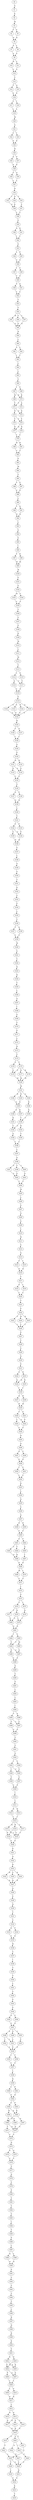 strict digraph  {
	S0 -> S1 [ label = G ];
	S1 -> S2 [ label = E ];
	S2 -> S3 [ label = M ];
	S3 -> S4 [ label = T ];
	S3 -> S5 [ label = S ];
	S4 -> S6 [ label = N ];
	S5 -> S6 [ label = N ];
	S6 -> S7 [ label = A ];
	S6 -> S8 [ label = L ];
	S7 -> S9 [ label = S ];
	S8 -> S9 [ label = S ];
	S9 -> S10 [ label = H ];
	S9 -> S11 [ label = L ];
	S10 -> S12 [ label = V ];
	S11 -> S12 [ label = V ];
	S12 -> S13 [ label = T ];
	S13 -> S14 [ label = T ];
	S13 -> S15 [ label = A ];
	S14 -> S16 [ label = F ];
	S15 -> S16 [ label = F ];
	S16 -> S17 [ label = L ];
	S16 -> S18 [ label = I ];
	S17 -> S19 [ label = L ];
	S18 -> S19 [ label = L ];
	S19 -> S20 [ label = M ];
	S20 -> S21 [ label = G ];
	S21 -> S22 [ label = L ];
	S21 -> S23 [ label = I ];
	S22 -> S24 [ label = P ];
	S23 -> S24 [ label = P ];
	S24 -> S25 [ label = H ];
	S25 -> S26 [ label = A ];
	S25 -> S27 [ label = P ];
	S26 -> S28 [ label = P ];
	S27 -> S28 [ label = P ];
	S28 -> S29 [ label = V ];
	S28 -> S30 [ label = A ];
	S29 -> S31 [ label = L ];
	S30 -> S31 [ label = L ];
	S31 -> S32 [ label = D ];
	S32 -> S33 [ label = I ];
	S32 -> S34 [ label = A ];
	S32 -> S35 [ label = T ];
	S33 -> S36 [ label = P ];
	S34 -> S36 [ label = P ];
	S35 -> S37 [ label = T ];
	S36 -> S38 [ label = L ];
	S37 -> S38 [ label = L ];
	S38 -> S39 [ label = F ];
	S39 -> S40 [ label = G ];
	S39 -> S41 [ label = E ];
	S40 -> S42 [ label = I ];
	S41 -> S42 [ label = I ];
	S42 -> S43 [ label = F ];
	S43 -> S44 [ label = L ];
	S43 -> S45 [ label = F ];
	S44 -> S46 [ label = V ];
	S45 -> S46 [ label = V ];
	S46 -> S47 [ label = I ];
	S46 -> S48 [ label = V ];
	S47 -> S49 [ label = Y ];
	S48 -> S49 [ label = Y ];
	S49 -> S50 [ label = V ];
	S49 -> S51 [ label = A ];
	S50 -> S52 [ label = L ];
	S51 -> S52 [ label = L ];
	S52 -> S53 [ label = T ];
	S53 -> S54 [ label = V ];
	S54 -> S55 [ label = M ];
	S54 -> S56 [ label = V ];
	S54 -> S57 [ label = L ];
	S55 -> S58 [ label = G ];
	S56 -> S58 [ label = G ];
	S57 -> S58 [ label = G ];
	S58 -> S59 [ label = N ];
	S59 -> S60 [ label = L ];
	S60 -> S61 [ label = V ];
	S60 -> S62 [ label = L ];
	S61 -> S63 [ label = I ];
	S62 -> S63 [ label = I ];
	S63 -> S64 [ label = L ];
	S64 -> S65 [ label = L ];
	S65 -> S66 [ label = V ];
	S66 -> S67 [ label = I ];
	S66 -> S68 [ label = V ];
	S67 -> S69 [ label = M ];
	S67 -> S70 [ label = R ];
	S68 -> S70 [ label = R ];
	S69 -> S71 [ label = V ];
	S70 -> S72 [ label = A ];
	S70 -> S71 [ label = V ];
	S71 -> S73 [ label = N ];
	S71 -> S74 [ label = D ];
	S72 -> S74 [ label = D ];
	S73 -> S75 [ label = C ];
	S73 -> S76 [ label = S ];
	S74 -> S76 [ label = S ];
	S75 -> S77 [ label = H ];
	S76 -> S77 [ label = H ];
	S76 -> S78 [ label = N ];
	S77 -> S79 [ label = L ];
	S78 -> S79 [ label = L ];
	S79 -> S80 [ label = H ];
	S79 -> S81 [ label = R ];
	S80 -> S82 [ label = T ];
	S81 -> S82 [ label = T ];
	S82 -> S83 [ label = P ];
	S83 -> S84 [ label = M ];
	S84 -> S85 [ label = Y ];
	S85 -> S86 [ label = Y ];
	S85 -> S87 [ label = S ];
	S86 -> S88 [ label = F ];
	S87 -> S88 [ label = F ];
	S88 -> S89 [ label = L ];
	S89 -> S90 [ label = T ];
	S89 -> S91 [ label = A ];
	S90 -> S92 [ label = N ];
	S91 -> S92 [ label = N ];
	S92 -> S93 [ label = L ];
	S93 -> S94 [ label = S ];
	S94 -> S95 [ label = F ];
	S95 -> S96 [ label = I ];
	S96 -> S97 [ label = Y ];
	S96 -> S98 [ label = D ];
	S97 -> S99 [ label = M ];
	S98 -> S99 [ label = M ];
	S99 -> S100 [ label = W ];
	S100 -> S101 [ label = F ];
	S101 -> S102 [ label = S ];
	S102 -> S103 [ label = M ];
	S102 -> S104 [ label = T ];
	S103 -> S105 [ label = V ];
	S104 -> S105 [ label = V ];
	S105 -> S106 [ label = T ];
	S106 -> S107 [ label = V ];
	S107 -> S108 [ label = P ];
	S108 -> S109 [ label = K ];
	S109 -> S110 [ label = M ];
	S110 -> S111 [ label = L ];
	S111 -> S112 [ label = M ];
	S112 -> S113 [ label = T ];
	S113 -> S114 [ label = L ];
	S113 -> S115 [ label = F ];
	S114 -> S116 [ label = A ];
	S114 -> S117 [ label = V ];
	S115 -> S117 [ label = V ];
	S116 -> S118 [ label = S ];
	S117 -> S118 [ label = S ];
	S118 -> S119 [ label = P ];
	S119 -> S120 [ label = G ];
	S119 -> S121 [ label = S ];
	S119 -> S122 [ label = R ];
	S119 -> S123 [ label = E ];
	S120 -> S124 [ label = G ];
	S121 -> S124 [ label = G ];
	S122 -> S124 [ label = G ];
	S123 -> S124 [ label = G ];
	S124 -> S125 [ label = R ];
	S125 -> S126 [ label = T ];
	S125 -> S127 [ label = A ];
	S126 -> S128 [ label = I ];
	S127 -> S128 [ label = I ];
	S128 -> S129 [ label = S ];
	S129 -> S130 [ label = F ];
	S130 -> S131 [ label = H ];
	S130 -> S132 [ label = N ];
	S131 -> S133 [ label = G ];
	S131 -> S134 [ label = S ];
	S132 -> S134 [ label = S ];
	S133 -> S135 [ label = C ];
	S134 -> S135 [ label = C ];
	S135 -> S136 [ label = V ];
	S136 -> S137 [ label = A ];
	S136 -> S138 [ label = V ];
	S137 -> S139 [ label = Q ];
	S138 -> S139 [ label = Q ];
	S139 -> S140 [ label = L ];
	S140 -> S141 [ label = Y ];
	S141 -> S142 [ label = S ];
	S141 -> S143 [ label = F ];
	S142 -> S144 [ label = F ];
	S142 -> S145 [ label = S ];
	S143 -> S144 [ label = F ];
	S144 -> S146 [ label = H ];
	S145 -> S146 [ label = H ];
	S146 -> S147 [ label = F ];
	S147 -> S148 [ label = L ];
	S148 -> S149 [ label = G ];
	S149 -> S150 [ label = S ];
	S150 -> S151 [ label = T ];
	S151 -> S152 [ label = E ];
	S152 -> S153 [ label = C ];
	S153 -> S154 [ label = F ];
	S154 -> S155 [ label = L ];
	S155 -> S156 [ label = Y ];
	S156 -> S157 [ label = T ];
	S156 -> S158 [ label = A ];
	S157 -> S159 [ label = V ];
	S158 -> S159 [ label = V ];
	S159 -> S160 [ label = M ];
	S160 -> S161 [ label = S ];
	S161 -> S162 [ label = Y ];
	S162 -> S163 [ label = D ];
	S163 -> S164 [ label = R ];
	S164 -> S165 [ label = Y ];
	S165 -> S166 [ label = L ];
	S166 -> S167 [ label = A ];
	S167 -> S168 [ label = I ];
	S168 -> S169 [ label = S ];
	S169 -> S170 [ label = Y ];
	S170 -> S171 [ label = P ];
	S171 -> S172 [ label = L ];
	S172 -> S173 [ label = R ];
	S173 -> S174 [ label = Y ];
	S174 -> S175 [ label = T ];
	S174 -> S176 [ label = S ];
	S175 -> S177 [ label = N ];
	S175 -> S178 [ label = R ];
	S175 -> S179 [ label = S ];
	S176 -> S179 [ label = S ];
	S177 -> S180 [ label = M ];
	S178 -> S180 [ label = M ];
	S179 -> S180 [ label = M ];
	S180 -> S181 [ label = M ];
	S181 -> S182 [ label = R ];
	S181 -> S183 [ label = N ];
	S181 -> S184 [ label = S ];
	S182 -> S185 [ label = G ];
	S183 -> S185 [ label = G ];
	S184 -> S186 [ label = K ];
	S185 -> S187 [ label = R ];
	S185 -> S188 [ label = S ];
	S186 -> S189 [ label = K ];
	S187 -> S190 [ label = T ];
	S188 -> S191 [ label = R ];
	S189 -> S190 [ label = T ];
	S190 -> S192 [ label = C ];
	S190 -> S193 [ label = R ];
	S191 -> S192 [ label = C ];
	S192 -> S194 [ label = A ];
	S193 -> S195 [ label = T ];
	S194 -> S196 [ label = L ];
	S195 -> S196 [ label = L ];
	S196 -> S197 [ label = L ];
	S197 -> S198 [ label = A ];
	S198 -> S199 [ label = T ];
	S198 -> S200 [ label = I ];
	S198 -> S201 [ label = S ];
	S199 -> S202 [ label = S ];
	S200 -> S203 [ label = G ];
	S201 -> S202 [ label = S ];
	S202 -> S204 [ label = T ];
	S203 -> S204 [ label = T ];
	S204 -> S205 [ label = W ];
	S205 -> S206 [ label = L ];
	S206 -> S207 [ label = S ];
	S207 -> S208 [ label = G ];
	S208 -> S209 [ label = S ];
	S209 -> S210 [ label = L ];
	S210 -> S211 [ label = H ];
	S211 -> S212 [ label = S ];
	S212 -> S213 [ label = A ];
	S213 -> S214 [ label = V ];
	S213 -> S215 [ label = I ];
	S214 -> S216 [ label = Q ];
	S215 -> S216 [ label = Q ];
	S216 -> S217 [ label = T ];
	S217 -> S218 [ label = S ];
	S217 -> S219 [ label = I ];
	S218 -> S220 [ label = L ];
	S219 -> S220 [ label = L ];
	S220 -> S221 [ label = T ];
	S221 -> S222 [ label = F ];
	S222 -> S223 [ label = C ];
	S222 -> S224 [ label = H ];
	S222 -> S225 [ label = R ];
	S223 -> S226 [ label = L ];
	S224 -> S226 [ label = L ];
	S225 -> S226 [ label = L ];
	S226 -> S227 [ label = P ];
	S227 -> S228 [ label = Y ];
	S228 -> S229 [ label = C ];
	S229 -> S230 [ label = G ];
	S230 -> S231 [ label = P ];
	S231 -> S232 [ label = S ];
	S231 -> S233 [ label = N ];
	S232 -> S234 [ label = Q ];
	S233 -> S235 [ label = R ];
	S233 -> S234 [ label = Q ];
	S234 -> S236 [ label = I ];
	S235 -> S236 [ label = I ];
	S236 -> S237 [ label = Q ];
	S236 -> S238 [ label = R ];
	S237 -> S239 [ label = H ];
	S238 -> S239 [ label = H ];
	S239 -> S240 [ label = Y ];
	S239 -> S241 [ label = S ];
	S240 -> S242 [ label = F ];
	S240 -> S243 [ label = L ];
	S241 -> S242 [ label = F ];
	S242 -> S244 [ label = C ];
	S243 -> S244 [ label = C ];
	S244 -> S245 [ label = D ];
	S245 -> S246 [ label = A ];
	S246 -> S247 [ label = P ];
	S246 -> S248 [ label = T ];
	S247 -> S249 [ label = P ];
	S248 -> S249 [ label = P ];
	S249 -> S250 [ label = I ];
	S249 -> S251 [ label = V ];
	S250 -> S252 [ label = L ];
	S251 -> S252 [ label = L ];
	S252 -> S253 [ label = K ];
	S253 -> S254 [ label = L ];
	S254 -> S255 [ label = A ];
	S255 -> S256 [ label = C ];
	S256 -> S257 [ label = A ];
	S257 -> S258 [ label = G ];
	S257 -> S259 [ label = D ];
	S258 -> S260 [ label = T ];
	S259 -> S260 [ label = T ];
	S260 -> S261 [ label = S ];
	S260 -> S262 [ label = T ];
	S261 -> S263 [ label = V ];
	S261 -> S264 [ label = T ];
	S262 -> S265 [ label = A ];
	S263 -> S266 [ label = N ];
	S264 -> S266 [ label = N ];
	S265 -> S267 [ label = I ];
	S266 -> S268 [ label = E ];
	S267 -> S268 [ label = E ];
	S268 -> S269 [ label = M ];
	S268 -> S270 [ label = I ];
	S269 -> S271 [ label = V ];
	S270 -> S271 [ label = V ];
	S271 -> S272 [ label = I ];
	S272 -> S273 [ label = F ];
	S273 -> S274 [ label = V ];
	S273 -> S275 [ label = I ];
	S274 -> S276 [ label = N ];
	S274 -> S277 [ label = T ];
	S275 -> S278 [ label = D ];
	S276 -> S279 [ label = I ];
	S276 -> S280 [ label = V ];
	S277 -> S280 [ label = V ];
	S278 -> S279 [ label = I ];
	S279 -> S281 [ label = G ];
	S280 -> S281 [ label = G ];
	S281 -> S282 [ label = I ];
	S281 -> S283 [ label = V ];
	S282 -> S284 [ label = V ];
	S283 -> S285 [ label = M ];
	S283 -> S284 [ label = V ];
	S284 -> S286 [ label = G ];
	S284 -> S287 [ label = A ];
	S285 -> S287 [ label = A ];
	S286 -> S288 [ label = S ];
	S287 -> S288 [ label = S ];
	S288 -> S289 [ label = G ];
	S289 -> S290 [ label = C ];
	S290 -> S291 [ label = F ];
	S291 -> S292 [ label = L ];
	S292 -> S293 [ label = L ];
	S293 -> S294 [ label = I ];
	S294 -> S295 [ label = V ];
	S294 -> S296 [ label = A ];
	S295 -> S297 [ label = L ];
	S295 -> S298 [ label = V ];
	S296 -> S297 [ label = L ];
	S297 -> S299 [ label = S ];
	S298 -> S299 [ label = S ];
	S299 -> S300 [ label = Y ];
	S300 -> S301 [ label = V ];
	S301 -> S302 [ label = S ];
	S302 -> S303 [ label = I ];
	S302 -> S304 [ label = T ];
	S303 -> S305 [ label = V ];
	S303 -> S306 [ label = I ];
	S304 -> S305 [ label = V ];
	S305 -> S307 [ label = C ];
	S306 -> S308 [ label = Y ];
	S307 -> S309 [ label = S ];
	S308 -> S309 [ label = S ];
	S309 -> S310 [ label = I ];
	S310 -> S311 [ label = L ];
	S311 -> S312 [ label = K ];
	S311 -> S313 [ label = R ];
	S312 -> S314 [ label = I ];
	S313 -> S314 [ label = I ];
	S314 -> S315 [ label = H ];
	S314 -> S316 [ label = R ];
	S314 -> S317 [ label = C ];
	S315 -> S318 [ label = N ];
	S315 -> S319 [ label = T ];
	S316 -> S318 [ label = N ];
	S316 -> S319 [ label = T ];
	S317 -> S319 [ label = T ];
	S318 -> S320 [ label = S ];
	S319 -> S320 [ label = S ];
	S320 -> S321 [ label = E ];
	S321 -> S322 [ label = G ];
	S322 -> S323 [ label = R ];
	S323 -> S324 [ label = H ];
	S323 -> S325 [ label = C ];
	S323 -> S326 [ label = R ];
	S324 -> S327 [ label = R ];
	S325 -> S327 [ label = R ];
	S326 -> S327 [ label = R ];
	S327 -> S328 [ label = A ];
	S328 -> S329 [ label = F ];
	S329 -> S330 [ label = Q ];
	S330 -> S331 [ label = T ];
	S331 -> S332 [ label = C ];
	S332 -> S333 [ label = A ];
	S332 -> S334 [ label = T ];
	S333 -> S335 [ label = S ];
	S334 -> S335 [ label = S ];
	S335 -> S336 [ label = H ];
	S336 -> S337 [ label = C ];
	S337 -> S338 [ label = I ];
	S338 -> S339 [ label = V ];
	S339 -> S340 [ label = V ];
	S340 -> S341 [ label = L ];
	S341 -> S342 [ label = C ];
	S342 -> S343 [ label = F ];
	S343 -> S344 [ label = F ];
	S344 -> S345 [ label = G ];
	S344 -> S346 [ label = V ];
	S345 -> S347 [ label = P ];
	S346 -> S347 [ label = P ];
	S347 -> S348 [ label = A ];
	S347 -> S349 [ label = G ];
	S347 -> S350 [ label = C ];
	S348 -> S351 [ label = L ];
	S348 -> S352 [ label = I ];
	S349 -> S351 [ label = L ];
	S350 -> S353 [ label = V ];
	S351 -> S354 [ label = F ];
	S352 -> S354 [ label = F ];
	S353 -> S354 [ label = F ];
	S354 -> S355 [ label = I ];
	S354 -> S356 [ label = T ];
	S355 -> S357 [ label = Y ];
	S356 -> S357 [ label = Y ];
	S357 -> S358 [ label = L ];
	S358 -> S359 [ label = R ];
	S359 -> S360 [ label = L ];
	S359 -> S361 [ label = P ];
	S360 -> S362 [ label = G ];
	S361 -> S362 [ label = G ];
	S362 -> S363 [ label = F ];
	S362 -> S364 [ label = S ];
	S363 -> S365 [ label = K ];
	S364 -> S365 [ label = K ];
	S364 -> S366 [ label = R ];
	S365 -> S367 [ label = D ];
	S365 -> S368 [ label = N ];
	S366 -> S369 [ label = K ];
	S366 -> S368 [ label = N ];
	S367 -> S370 [ label = A ];
	S368 -> S371 [ label = T ];
	S368 -> S370 [ label = A ];
	S369 -> S370 [ label = A ];
	S370 -> S372 [ label = V ];
	S371 -> S372 [ label = V ];
	S372 -> S373 [ label = D ];
	S373 -> S374 [ label = E ];
	S373 -> S375 [ label = G ];
	S374 -> S376 [ label = V ];
	S375 -> S376 [ label = V ];
	S376 -> S377 [ label = V ];
	S377 -> S378 [ label = A ];
	S378 -> S379 [ label = V ];
	S379 -> S380 [ label = F ];
	S380 -> S381 [ label = Y ];
	S381 -> S382 [ label = T ];
	S382 -> S383 [ label = V ];
	S383 -> S384 [ label = L ];
	S384 -> S385 [ label = T ];
	S385 -> S386 [ label = P ];
	S386 -> S387 [ label = L ];
	S387 -> S388 [ label = Q ];
	S387 -> S389 [ label = L ];
	S388 -> S390 [ label = N ];
	S389 -> S390 [ label = N ];
	S390 -> S391 [ label = P ];
	S391 -> S392 [ label = V ];
	S392 -> S393 [ label = V ];
	S393 -> S394 [ label = Y ];
	S394 -> S395 [ label = T ];
	S395 -> S396 [ label = L ];
	S396 -> S397 [ label = R ];
	S397 -> S398 [ label = N ];
	S398 -> S399 [ label = K ];
	S399 -> S400 [ label = E ];
	S400 -> S401 [ label = V ];
	S401 -> S402 [ label = K ];
	S401 -> S403 [ label = R ];
	S402 -> S404 [ label = K ];
	S402 -> S405 [ label = R ];
	S403 -> S404 [ label = K ];
	S403 -> S405 [ label = R ];
	S404 -> S406 [ label = P ];
	S404 -> S407 [ label = A ];
	S405 -> S407 [ label = A ];
	S406 -> S408 [ label = L ];
	S407 -> S408 [ label = L ];
	S408 -> S409 [ label = L ];
	S408 -> S410 [ label = F ];
	S409 -> S411 [ label = K ];
	S410 -> S411 [ label = K ];
	S411 -> S412 [ label = L ];
	S412 -> S413 [ label = K ];
	S412 -> S414 [ label = R ];
	S413 -> S415 [ label = S ];
	S413 -> S416 [ label = Y ];
	S413 -> S417 [ label = D ];
	S414 -> S417 [ label = D ];
	S415 -> S418 [ label = K ];
	S416 -> S418 [ label = K ];
	S417 -> S418 [ label = K ];
	S418 -> S419 [ label = S ];
	S418 -> S420 [ label = V ];
	S418 -> S421 [ label = T ];
	S419 -> S422 [ label = V ];
	S420 -> S423 [ label = I ];
	S420 -> S424 [ label = A ];
	S421 -> S425 [ label = L ];
	S422 -> S425 [ label = L ];
	S423 -> S426 [ label = F ];
	S424 -> S427 [ label = H ];
	S425 -> S428 [ label = T ];
	S425 -> S429 [ label = S ];
	S426 -> S429 [ label = S ];
	S427 -> S429 [ label = S ];
	S428 -> S430 [ label = L ];
	S429 -> S431 [ label = Q ];
	S430 -> S432 [ label = S ];
	S431 -> S432 [ label = S ];
	S432 -> S433 [ label = K ];
	S433 -> S435 [ label = Y ];
}
